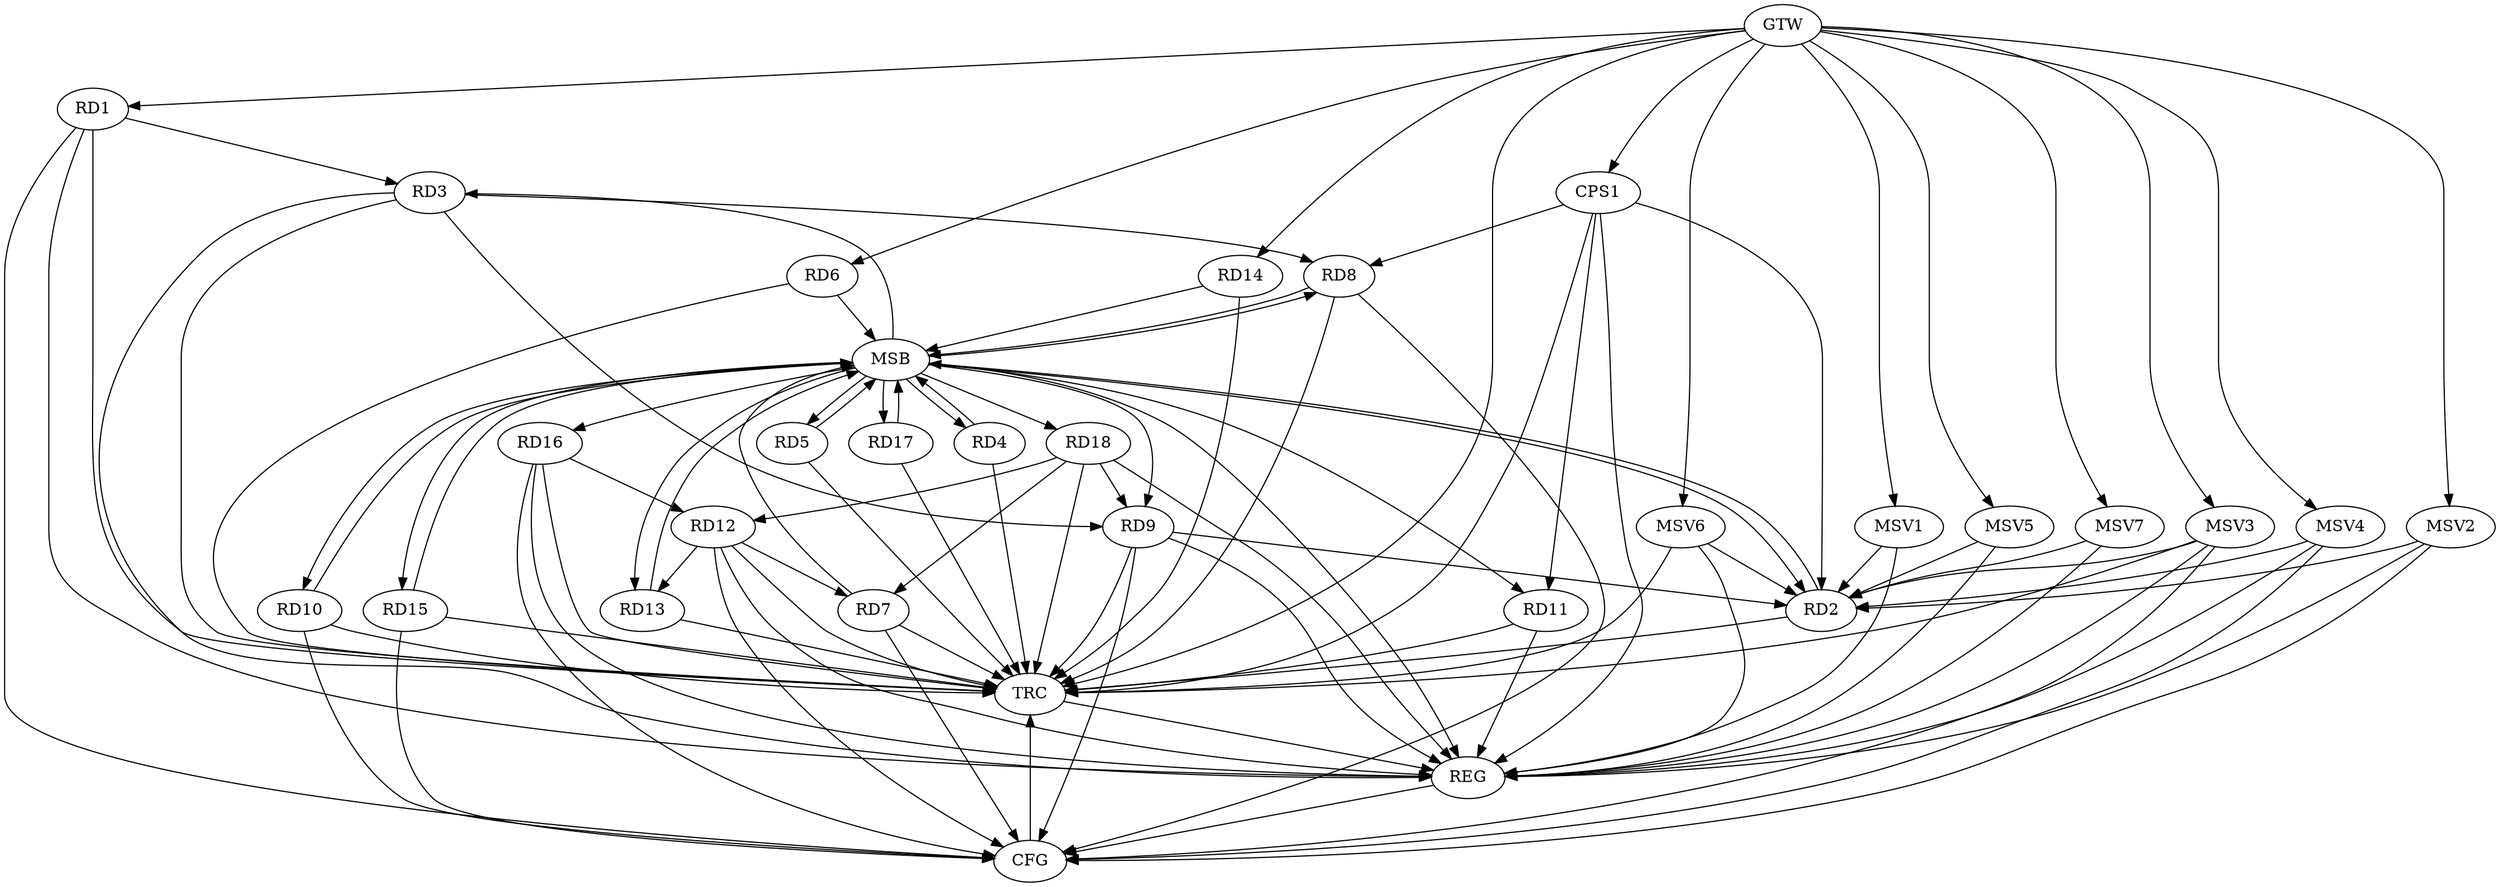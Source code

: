 strict digraph G {
  RD1 [ label="RD1" ];
  RD2 [ label="RD2" ];
  RD3 [ label="RD3" ];
  RD4 [ label="RD4" ];
  RD5 [ label="RD5" ];
  RD6 [ label="RD6" ];
  RD7 [ label="RD7" ];
  RD8 [ label="RD8" ];
  RD9 [ label="RD9" ];
  RD10 [ label="RD10" ];
  RD11 [ label="RD11" ];
  RD12 [ label="RD12" ];
  RD13 [ label="RD13" ];
  RD14 [ label="RD14" ];
  RD15 [ label="RD15" ];
  RD16 [ label="RD16" ];
  RD17 [ label="RD17" ];
  RD18 [ label="RD18" ];
  CPS1 [ label="CPS1" ];
  GTW [ label="GTW" ];
  REG [ label="REG" ];
  MSB [ label="MSB" ];
  CFG [ label="CFG" ];
  TRC [ label="TRC" ];
  MSV1 [ label="MSV1" ];
  MSV2 [ label="MSV2" ];
  MSV3 [ label="MSV3" ];
  MSV4 [ label="MSV4" ];
  MSV5 [ label="MSV5" ];
  MSV6 [ label="MSV6" ];
  MSV7 [ label="MSV7" ];
  RD1 -> RD3;
  RD9 -> RD2;
  RD3 -> RD8;
  RD3 -> RD9;
  RD12 -> RD7;
  RD18 -> RD7;
  RD18 -> RD9;
  RD12 -> RD13;
  RD16 -> RD12;
  RD18 -> RD12;
  CPS1 -> RD2;
  CPS1 -> RD8;
  CPS1 -> RD11;
  GTW -> RD1;
  GTW -> RD6;
  GTW -> RD14;
  GTW -> CPS1;
  RD1 -> REG;
  RD3 -> REG;
  RD9 -> REG;
  RD11 -> REG;
  RD12 -> REG;
  RD16 -> REG;
  RD18 -> REG;
  CPS1 -> REG;
  RD2 -> MSB;
  MSB -> REG;
  RD4 -> MSB;
  MSB -> RD11;
  RD5 -> MSB;
  MSB -> RD9;
  MSB -> RD17;
  MSB -> RD18;
  RD6 -> MSB;
  MSB -> RD8;
  MSB -> RD15;
  RD7 -> MSB;
  MSB -> RD4;
  RD8 -> MSB;
  RD10 -> MSB;
  MSB -> RD16;
  RD13 -> MSB;
  RD14 -> MSB;
  MSB -> RD3;
  RD15 -> MSB;
  MSB -> RD5;
  MSB -> RD10;
  MSB -> RD13;
  RD17 -> MSB;
  MSB -> RD2;
  RD9 -> CFG;
  RD10 -> CFG;
  RD8 -> CFG;
  RD16 -> CFG;
  RD12 -> CFG;
  RD1 -> CFG;
  RD15 -> CFG;
  RD7 -> CFG;
  REG -> CFG;
  RD1 -> TRC;
  RD2 -> TRC;
  RD3 -> TRC;
  RD4 -> TRC;
  RD5 -> TRC;
  RD6 -> TRC;
  RD7 -> TRC;
  RD8 -> TRC;
  RD9 -> TRC;
  RD10 -> TRC;
  RD11 -> TRC;
  RD12 -> TRC;
  RD13 -> TRC;
  RD14 -> TRC;
  RD15 -> TRC;
  RD16 -> TRC;
  RD17 -> TRC;
  RD18 -> TRC;
  CPS1 -> TRC;
  GTW -> TRC;
  CFG -> TRC;
  TRC -> REG;
  MSV1 -> RD2;
  GTW -> MSV1;
  MSV1 -> REG;
  MSV2 -> RD2;
  GTW -> MSV2;
  MSV2 -> REG;
  MSV2 -> CFG;
  MSV3 -> RD2;
  GTW -> MSV3;
  MSV3 -> REG;
  MSV3 -> TRC;
  MSV3 -> CFG;
  MSV4 -> RD2;
  MSV5 -> RD2;
  GTW -> MSV4;
  MSV4 -> REG;
  MSV4 -> CFG;
  GTW -> MSV5;
  MSV5 -> REG;
  MSV6 -> RD2;
  GTW -> MSV6;
  MSV6 -> REG;
  MSV6 -> TRC;
  MSV7 -> RD2;
  GTW -> MSV7;
  MSV7 -> REG;
}
